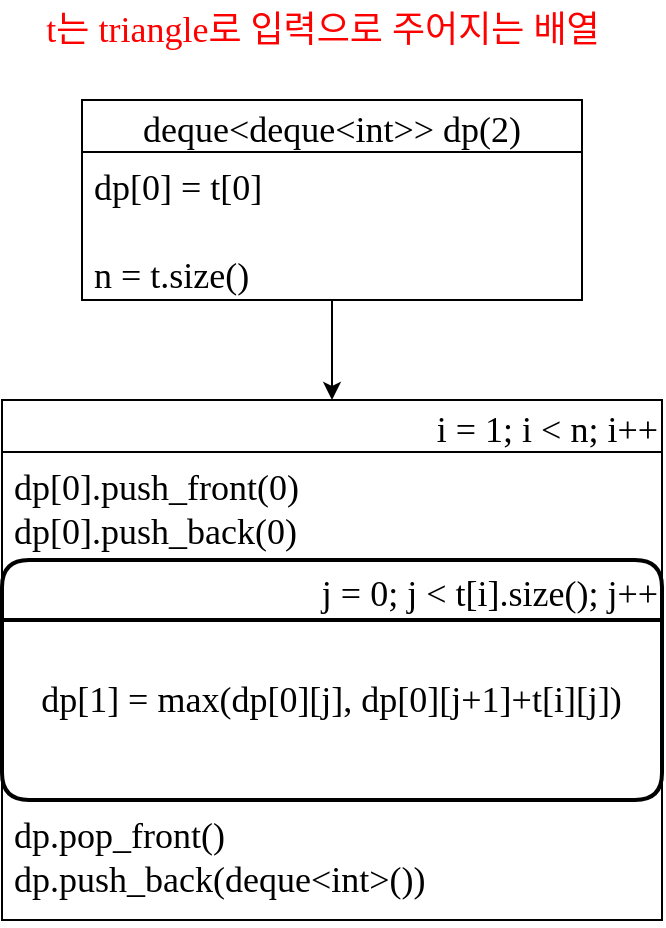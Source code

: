 <mxfile version="14.1.1" type="google"><diagram id="At_prqeg7LxCSPDiFJXk" name="Page-1"><mxGraphModel dx="926" dy="695" grid="1" gridSize="10" guides="1" tooltips="1" connect="1" arrows="1" fold="1" page="1" pageScale="1" pageWidth="827" pageHeight="1169" math="0" shadow="0"><root><mxCell id="0"/><mxCell id="1" parent="0"/><mxCell id="bhWQgXdx-R3aLnCgyrIb-34" style="edgeStyle=orthogonalEdgeStyle;rounded=0;orthogonalLoop=1;jettySize=auto;html=1;entryX=0.5;entryY=0;entryDx=0;entryDy=0;fontSize=18;fontFamily=a고딕12;" edge="1" parent="1" source="bhWQgXdx-R3aLnCgyrIb-18" target="bhWQgXdx-R3aLnCgyrIb-24"><mxGeometry relative="1" as="geometry"/></mxCell><mxCell id="bhWQgXdx-R3aLnCgyrIb-18" value="deque&lt;deque&lt;int&gt;&gt; dp(2)" style="swimlane;fontStyle=0;childLayout=stackLayout;horizontal=1;startSize=26;horizontalStack=0;resizeParent=1;resizeParentMax=0;resizeLast=0;collapsible=1;marginBottom=0;align=center;fontSize=18;fontFamily=a고딕14;" vertex="1" parent="1"><mxGeometry x="280" y="220" width="250" height="100" as="geometry"/></mxCell><mxCell id="bhWQgXdx-R3aLnCgyrIb-19" value="dp[0] = t[0]&#10;&#10;n = t.size()" style="text;strokeColor=none;fillColor=none;spacingLeft=4;spacingRight=4;overflow=hidden;rotatable=0;points=[[0,0.5],[1,0.5]];portConstraint=eastwest;fontSize=18;fontFamily=a고딕12;" vertex="1" parent="bhWQgXdx-R3aLnCgyrIb-18"><mxGeometry y="26" width="250" height="74" as="geometry"/></mxCell><mxCell id="bhWQgXdx-R3aLnCgyrIb-24" value="i = 1; i &lt; n; i++" style="swimlane;fontStyle=0;childLayout=stackLayout;horizontal=1;startSize=26;fillColor=none;horizontalStack=0;resizeParent=1;resizeParentMax=0;resizeLast=0;collapsible=1;marginBottom=0;fontSize=18;align=right;fontFamily=a고딕14;" vertex="1" parent="1"><mxGeometry x="240" y="370" width="330" height="260" as="geometry"/></mxCell><mxCell id="bhWQgXdx-R3aLnCgyrIb-25" value="dp[0].push_front(0)&#10;dp[0].push_back(0)" style="text;strokeColor=none;fillColor=none;align=left;verticalAlign=top;spacingLeft=4;spacingRight=4;overflow=hidden;rotatable=0;points=[[0,0.5],[1,0.5]];portConstraint=eastwest;fontSize=18;fontFamily=a고딕12;" vertex="1" parent="bhWQgXdx-R3aLnCgyrIb-24"><mxGeometry y="26" width="330" height="54" as="geometry"/></mxCell><mxCell id="bhWQgXdx-R3aLnCgyrIb-41" value="j = 0; j &lt; t[i].size(); j++" style="swimlane;childLayout=stackLayout;horizontal=1;startSize=30;horizontalStack=0;rounded=1;fontSize=18;fontStyle=0;strokeWidth=2;resizeParent=0;resizeLast=1;shadow=0;dashed=0;align=right;fontFamily=a고딕14;" vertex="1" parent="bhWQgXdx-R3aLnCgyrIb-24"><mxGeometry y="80" width="330" height="120" as="geometry"/></mxCell><mxCell id="bhWQgXdx-R3aLnCgyrIb-42" value="&#10;dp[1] = max(dp[0][j], dp[0][j+1]+t[i][j]) " style="align=center;strokeColor=none;fillColor=none;spacingLeft=4;fontSize=18;verticalAlign=top;resizable=0;rotatable=0;part=1;fontFamily=a고딕12;" vertex="1" parent="bhWQgXdx-R3aLnCgyrIb-41"><mxGeometry y="30" width="330" height="90" as="geometry"/></mxCell><mxCell id="bhWQgXdx-R3aLnCgyrIb-27" value="dp.pop_front()&#10;dp.push_back(deque&lt;int&gt;())" style="text;strokeColor=none;fillColor=none;align=left;verticalAlign=top;spacingLeft=4;spacingRight=4;overflow=hidden;rotatable=0;points=[[0,0.5],[1,0.5]];portConstraint=eastwest;fontSize=18;fontFamily=a고딕12;" vertex="1" parent="bhWQgXdx-R3aLnCgyrIb-24"><mxGeometry y="200" width="330" height="60" as="geometry"/></mxCell><mxCell id="bhWQgXdx-R3aLnCgyrIb-43" value="t는 triangle로 입력으로 주어지는 배열" style="text;html=1;align=center;verticalAlign=middle;resizable=0;points=[];autosize=1;fontSize=18;fontFamily=a고딕14;fontColor=#FF0000;" vertex="1" parent="1"><mxGeometry x="250" y="170" width="300" height="30" as="geometry"/></mxCell></root></mxGraphModel></diagram></mxfile>